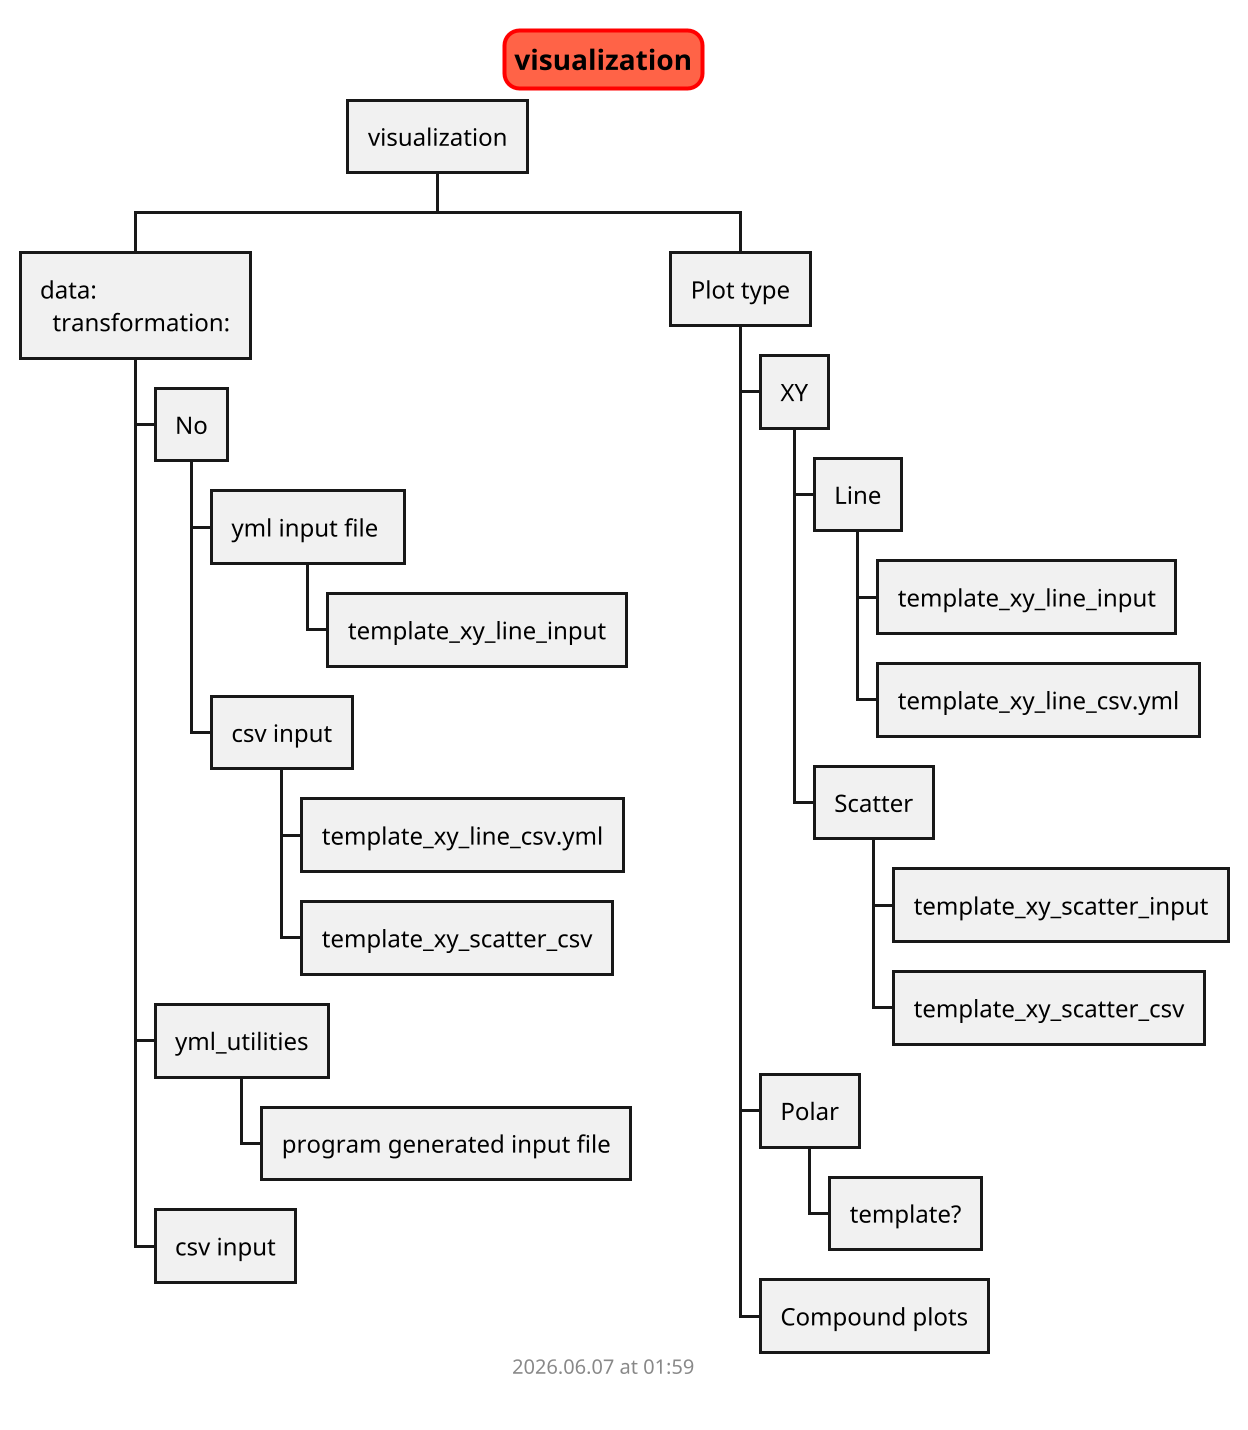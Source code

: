 @startwbs visualization

scale 2
skinparam titleBorderRoundCorner 15
skinparam titleBorderThickness 2
skinparam titleBorderColor red
skinparam titleBackgroundColor Tomato

title visualization

* visualization

** data: \n  transformation:

*** No
**** yml input file 
***** template_xy_line_input

**** csv input
***** template_xy_line_csv.yml
***** template_xy_scatter_csv

*** yml_utilities
**** program generated input file

*** csv input


** Plot type

*** XY
**** Line
***** template_xy_line_input
***** template_xy_line_csv.yml
**** Scatter
***** template_xy_scatter_input
***** template_xy_scatter_csv


*** Polar
**** template?

*** Compound plots


footer
%date("yyyy.MM.dd' at 'HH:mm")
%filename()
end footer

@endwbs
